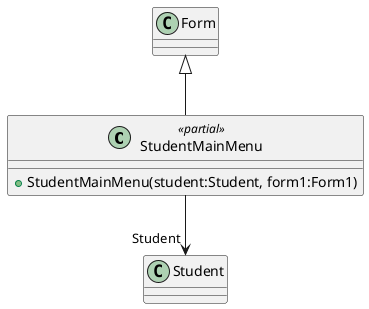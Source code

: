 @startuml
class StudentMainMenu <<partial>> {
    + StudentMainMenu(student:Student, form1:Form1)
}
Form <|-- StudentMainMenu
StudentMainMenu --> "Student" Student
@enduml
